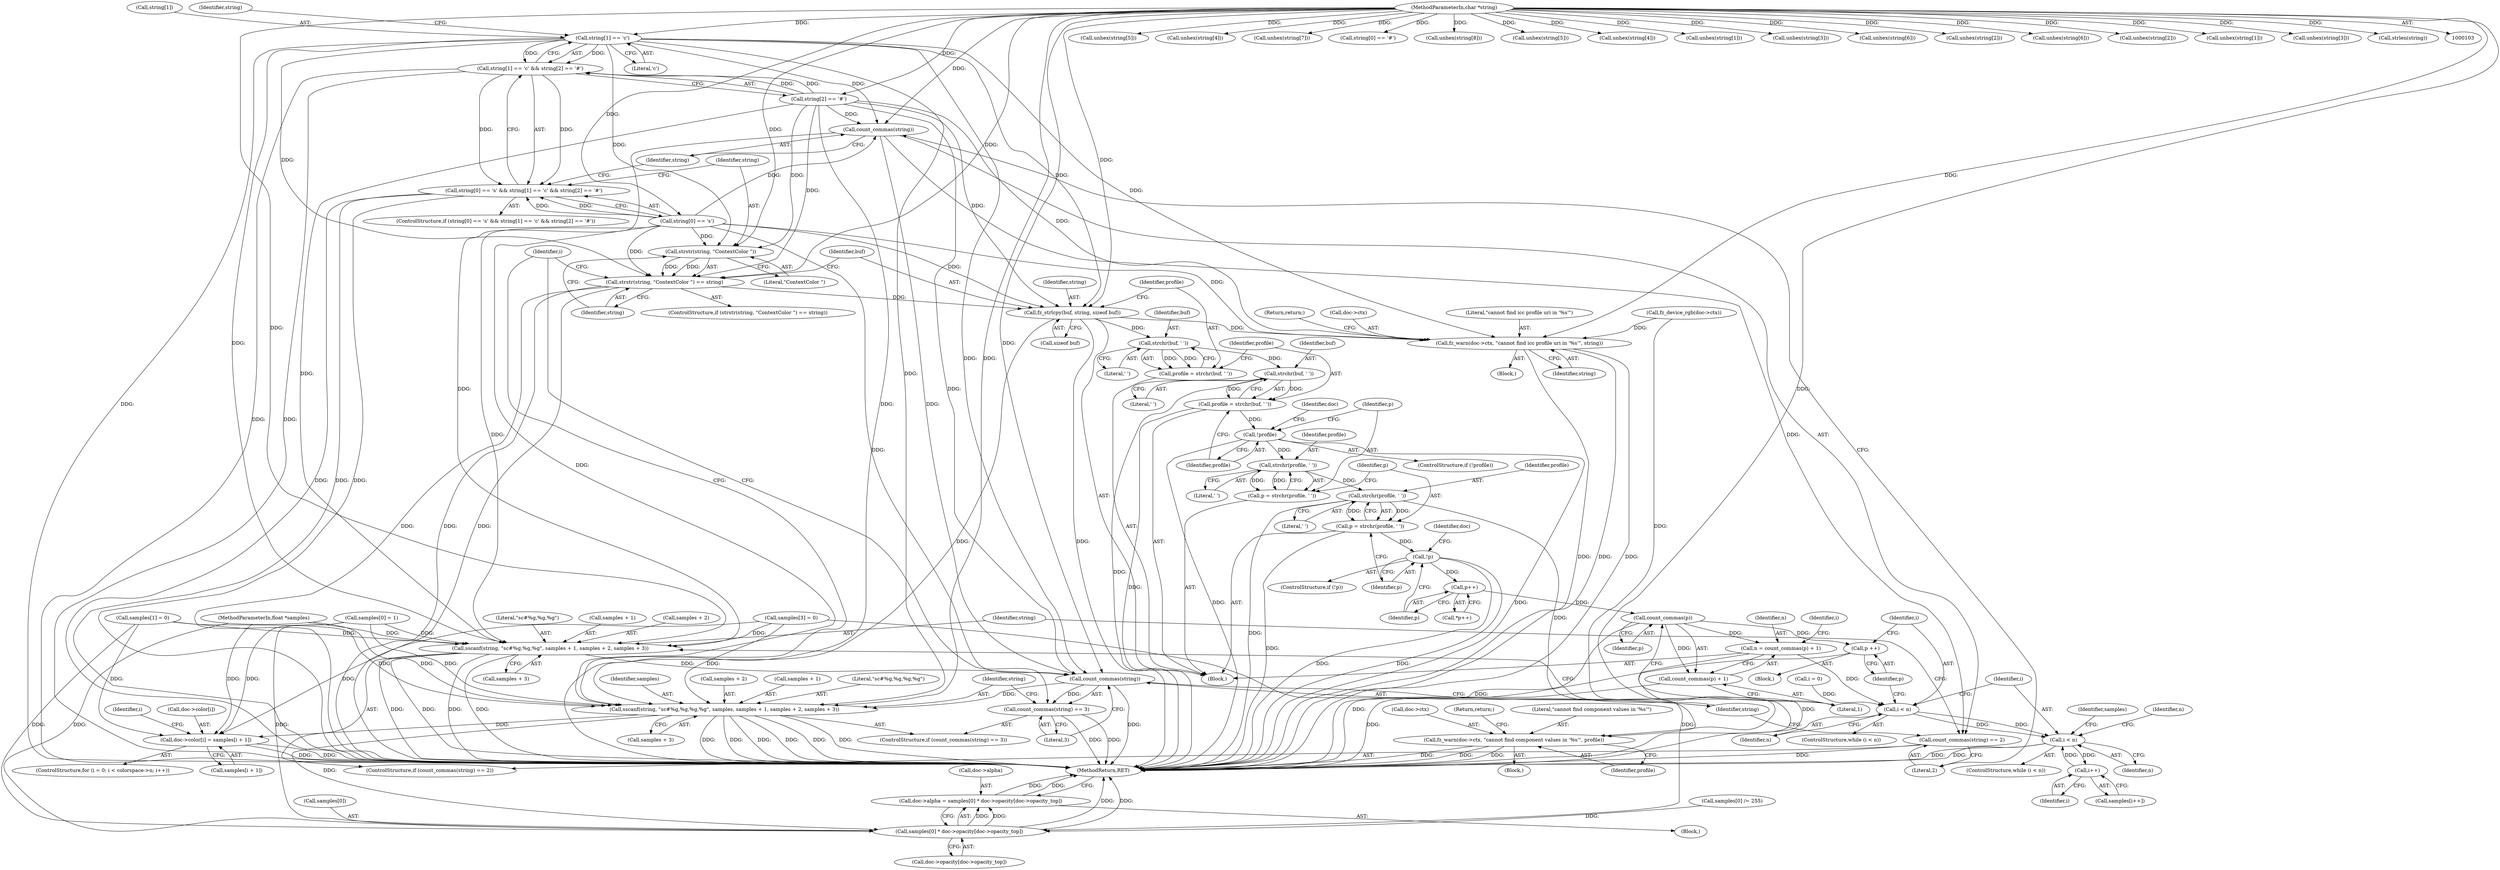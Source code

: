 digraph "0_ghostscript_60dabde18d7fe12b19da8b509bdfee9cc886aafc_0@pointer" {
"1000291" [label="(Call,string[1] == 'c')"];
"1000106" [label="(MethodParameterIn,char *string)"];
"1000290" [label="(Call,string[1] == 'c' && string[2] == '#')"];
"1000284" [label="(Call,string[0] == 's' && string[1] == 'c' && string[2] == '#')"];
"1000304" [label="(Call,count_commas(string))"];
"1000303" [label="(Call,count_commas(string) == 2)"];
"1000307" [label="(Call,sscanf(string, \"sc#%g,%g,%g\", samples + 1, samples + 2, samples + 3))"];
"1000321" [label="(Call,count_commas(string))"];
"1000320" [label="(Call,count_commas(string) == 3)"];
"1000324" [label="(Call,sscanf(string, \"sc#%g,%g,%g,%g\", samples, samples + 1, samples + 2, samples + 3))"];
"1000504" [label="(Call,doc->color[i] = samples[i + 1])"];
"1000519" [label="(Call,samples[0] * doc->opacity[doc->opacity_top])"];
"1000515" [label="(Call,doc->alpha = samples[0] * doc->opacity[doc->opacity_top])"];
"1000340" [label="(Call,strstr(string, \"ContextColor \"))"];
"1000339" [label="(Call,strstr(string, \"ContextColor \") == string)"];
"1000345" [label="(Call,fz_strlcpy(buf, string, sizeof buf))"];
"1000352" [label="(Call,strchr(buf, ' '))"];
"1000350" [label="(Call,profile = strchr(buf, ' '))"];
"1000357" [label="(Call,strchr(buf, ' '))"];
"1000355" [label="(Call,profile = strchr(buf, ' '))"];
"1000361" [label="(Call,!profile)"];
"1000373" [label="(Call,strchr(profile, ' '))"];
"1000371" [label="(Call,p = strchr(profile, ' '))"];
"1000378" [label="(Call,strchr(profile, ' '))"];
"1000376" [label="(Call,p = strchr(profile, ' '))"];
"1000382" [label="(Call,!p)"];
"1000394" [label="(Call,p++)"];
"1000400" [label="(Call,count_commas(p))"];
"1000397" [label="(Call,n = count_commas(p) + 1)"];
"1000407" [label="(Call,i < n)"];
"1000414" [label="(Call,i < n)"];
"1000421" [label="(Call,i++)"];
"1000399" [label="(Call,count_commas(p) + 1)"];
"1000411" [label="(Call,p ++)"];
"1000385" [label="(Call,fz_warn(doc->ctx, \"cannot find component values in '%s'\", profile))"];
"1000364" [label="(Call,fz_warn(doc->ctx, \"cannot find icc profile uri in '%s'\", string))"];
"1000334" [label="(Call,samples + 3)"];
"1000530" [label="(MethodReturn,RET)"];
"1000253" [label="(Call,unhex(string[5]))"];
"1000389" [label="(Literal,\"cannot find component values in '%s'\")"];
"1000520" [label="(Call,samples[0])"];
"1000243" [label="(Call,unhex(string[4]))"];
"1000339" [label="(Call,strstr(string, \"ContextColor \") == string)"];
"1000325" [label="(Identifier,string)"];
"1000298" [label="(Identifier,string)"];
"1000422" [label="(Identifier,i)"];
"1000132" [label="(Call,samples[3] = 0)"];
"1000358" [label="(Identifier,buf)"];
"1000402" [label="(Literal,1)"];
"1000201" [label="(Call,unhex(string[7]))"];
"1000324" [label="(Call,sscanf(string, \"sc#%g,%g,%g,%g\", samples, samples + 1, samples + 2, samples + 3))"];
"1000296" [label="(Call,string[2] == '#')"];
"1000371" [label="(Call,p = strchr(profile, ' '))"];
"1000404" [label="(Identifier,i)"];
"1000390" [label="(Identifier,profile)"];
"1000346" [label="(Identifier,buf)"];
"1000378" [label="(Call,strchr(profile, ' '))"];
"1000302" [label="(ControlStructure,if (count_commas(string) == 2))"];
"1000284" [label="(Call,string[0] == 's' && string[1] == 'c' && string[2] == '#')"];
"1000138" [label="(Call,string[0] == '#')"];
"1000285" [label="(Call,string[0] == 's')"];
"1000493" [label="(ControlStructure,for (i = 0; i < colorspace->n; i++))"];
"1000331" [label="(Call,samples + 2)"];
"1000342" [label="(Literal,\"ContextColor \")"];
"1000343" [label="(Identifier,string)"];
"1000361" [label="(Call,!profile)"];
"1000397" [label="(Call,n = count_commas(p) + 1)"];
"1000338" [label="(ControlStructure,if (strstr(string, \"ContextColor \") == string))"];
"1000290" [label="(Call,string[1] == 'c' && string[2] == '#')"];
"1000357" [label="(Call,strchr(buf, ' '))"];
"1000306" [label="(Literal,2)"];
"1000322" [label="(Identifier,string)"];
"1000291" [label="(Call,string[1] == 'c')"];
"1000369" [label="(Identifier,string)"];
"1000118" [label="(Call,fz_device_rgb(doc->ctx))"];
"1000381" [label="(ControlStructure,if (!p))"];
"1000374" [label="(Identifier,profile)"];
"1000387" [label="(Identifier,doc)"];
"1000368" [label="(Literal,\"cannot find icc profile uri in '%s'\")"];
"1000345" [label="(Call,fz_strlcpy(buf, string, sizeof buf))"];
"1000283" [label="(ControlStructure,if (string[0] == 's' && string[1] == 'c' && string[2] == '#'))"];
"1000515" [label="(Call,doc->alpha = samples[0] * doc->opacity[doc->opacity_top])"];
"1000366" [label="(Identifier,doc)"];
"1000394" [label="(Call,p++)"];
"1000398" [label="(Identifier,n)"];
"1000401" [label="(Identifier,p)"];
"1000206" [label="(Call,unhex(string[8]))"];
"1000186" [label="(Call,unhex(string[5]))"];
"1000176" [label="(Call,unhex(string[4]))"];
"1000352" [label="(Call,strchr(buf, ' '))"];
"1000382" [label="(Call,!p)"];
"1000354" [label="(Literal,' ')"];
"1000370" [label="(Return,return;)"];
"1000376" [label="(Call,p = strchr(profile, ' '))"];
"1000109" [label="(Block,)"];
"1000416" [label="(Identifier,n)"];
"1000351" [label="(Identifier,profile)"];
"1000108" [label="(MethodParameterIn,float *samples)"];
"1000305" [label="(Identifier,string)"];
"1000353" [label="(Identifier,buf)"];
"1000385" [label="(Call,fz_warn(doc->ctx, \"cannot find component values in '%s'\", profile))"];
"1000350" [label="(Call,profile = strchr(buf, ' '))"];
"1000310" [label="(Call,samples + 1)"];
"1000323" [label="(Literal,3)"];
"1000519" [label="(Call,samples[0] * doc->opacity[doc->opacity_top])"];
"1000295" [label="(Literal,'c')"];
"1000320" [label="(Call,count_commas(string) == 3)"];
"1000307" [label="(Call,sscanf(string, \"sc#%g,%g,%g\", samples + 1, samples + 2, samples + 3))"];
"1000412" [label="(Identifier,p)"];
"1000419" [label="(Call,samples[i++])"];
"1000328" [label="(Call,samples + 1)"];
"1000379" [label="(Identifier,profile)"];
"1000156" [label="(Call,unhex(string[1]))"];
"1000363" [label="(Block,)"];
"1000504" [label="(Call,doc->color[i] = samples[i + 1])"];
"1000420" [label="(Identifier,samples)"];
"1000171" [label="(Call,unhex(string[3]))"];
"1000122" [label="(Call,samples[0] = 1)"];
"1000326" [label="(Literal,\"sc#%g,%g,%g,%g\")"];
"1000380" [label="(Literal,' ')"];
"1000303" [label="(Call,count_commas(string) == 2)"];
"1000313" [label="(Call,samples + 2)"];
"1000414" [label="(Call,i < n)"];
"1000292" [label="(Call,string[1])"];
"1000503" [label="(Identifier,i)"];
"1000384" [label="(Block,)"];
"1000308" [label="(Identifier,string)"];
"1000355" [label="(Call,profile = strchr(buf, ' '))"];
"1000340" [label="(Call,strstr(string, \"ContextColor \"))"];
"1000373" [label="(Call,strchr(profile, ' '))"];
"1000191" [label="(Call,unhex(string[6]))"];
"1000344" [label="(Block,)"];
"1000372" [label="(Identifier,p)"];
"1000319" [label="(ControlStructure,if (count_commas(string) == 3))"];
"1000327" [label="(Identifier,samples)"];
"1000425" [label="(Identifier,n)"];
"1000393" [label="(Call,*p++)"];
"1000348" [label="(Call,sizeof buf)"];
"1000127" [label="(Call,samples[1] = 0)"];
"1000377" [label="(Identifier,p)"];
"1000360" [label="(ControlStructure,if (!profile))"];
"1000409" [label="(Identifier,n)"];
"1000316" [label="(Call,samples + 3)"];
"1000347" [label="(Identifier,string)"];
"1000505" [label="(Call,doc->color[i])"];
"1000362" [label="(Identifier,profile)"];
"1000403" [label="(Call,i = 0)"];
"1000341" [label="(Identifier,string)"];
"1000406" [label="(ControlStructure,while (i < n))"];
"1000386" [label="(Call,doc->ctx)"];
"1000321" [label="(Call,count_commas(string))"];
"1000359" [label="(Literal,' ')"];
"1000161" [label="(Call,unhex(string[2]))"];
"1000510" [label="(Call,samples[i + 1])"];
"1000495" [label="(Identifier,i)"];
"1000516" [label="(Call,doc->alpha)"];
"1000408" [label="(Identifier,i)"];
"1000106" [label="(MethodParameterIn,char *string)"];
"1000400" [label="(Call,count_commas(p))"];
"1000356" [label="(Identifier,profile)"];
"1000258" [label="(Call,unhex(string[6]))"];
"1000262" [label="(Call,samples[0] /= 255)"];
"1000364" [label="(Call,fz_warn(doc->ctx, \"cannot find icc profile uri in '%s'\", string))"];
"1000395" [label="(Identifier,p)"];
"1000399" [label="(Call,count_commas(p) + 1)"];
"1000413" [label="(ControlStructure,while (i < n))"];
"1000411" [label="(Call,p ++)"];
"1000410" [label="(Block,)"];
"1000407" [label="(Call,i < n)"];
"1000391" [label="(Return,return;)"];
"1000383" [label="(Identifier,p)"];
"1000523" [label="(Call,doc->opacity[doc->opacity_top])"];
"1000304" [label="(Call,count_commas(string))"];
"1000228" [label="(Call,unhex(string[2]))"];
"1000415" [label="(Identifier,i)"];
"1000421" [label="(Call,i++)"];
"1000223" [label="(Call,unhex(string[1]))"];
"1000365" [label="(Call,doc->ctx)"];
"1000375" [label="(Literal,' ')"];
"1000238" [label="(Call,unhex(string[3]))"];
"1000146" [label="(Call,strlen(string))"];
"1000309" [label="(Literal,\"sc#%g,%g,%g\")"];
"1000291" -> "1000290"  [label="AST: "];
"1000291" -> "1000295"  [label="CFG: "];
"1000292" -> "1000291"  [label="AST: "];
"1000295" -> "1000291"  [label="AST: "];
"1000298" -> "1000291"  [label="CFG: "];
"1000290" -> "1000291"  [label="CFG: "];
"1000291" -> "1000530"  [label="DDG: "];
"1000291" -> "1000290"  [label="DDG: "];
"1000291" -> "1000290"  [label="DDG: "];
"1000106" -> "1000291"  [label="DDG: "];
"1000291" -> "1000304"  [label="DDG: "];
"1000291" -> "1000307"  [label="DDG: "];
"1000291" -> "1000321"  [label="DDG: "];
"1000291" -> "1000324"  [label="DDG: "];
"1000291" -> "1000340"  [label="DDG: "];
"1000291" -> "1000339"  [label="DDG: "];
"1000291" -> "1000345"  [label="DDG: "];
"1000291" -> "1000364"  [label="DDG: "];
"1000106" -> "1000103"  [label="AST: "];
"1000106" -> "1000530"  [label="DDG: "];
"1000106" -> "1000138"  [label="DDG: "];
"1000106" -> "1000146"  [label="DDG: "];
"1000106" -> "1000156"  [label="DDG: "];
"1000106" -> "1000161"  [label="DDG: "];
"1000106" -> "1000171"  [label="DDG: "];
"1000106" -> "1000176"  [label="DDG: "];
"1000106" -> "1000186"  [label="DDG: "];
"1000106" -> "1000191"  [label="DDG: "];
"1000106" -> "1000201"  [label="DDG: "];
"1000106" -> "1000206"  [label="DDG: "];
"1000106" -> "1000223"  [label="DDG: "];
"1000106" -> "1000228"  [label="DDG: "];
"1000106" -> "1000238"  [label="DDG: "];
"1000106" -> "1000243"  [label="DDG: "];
"1000106" -> "1000253"  [label="DDG: "];
"1000106" -> "1000258"  [label="DDG: "];
"1000106" -> "1000285"  [label="DDG: "];
"1000106" -> "1000296"  [label="DDG: "];
"1000106" -> "1000304"  [label="DDG: "];
"1000106" -> "1000307"  [label="DDG: "];
"1000106" -> "1000321"  [label="DDG: "];
"1000106" -> "1000324"  [label="DDG: "];
"1000106" -> "1000340"  [label="DDG: "];
"1000106" -> "1000339"  [label="DDG: "];
"1000106" -> "1000345"  [label="DDG: "];
"1000106" -> "1000364"  [label="DDG: "];
"1000290" -> "1000284"  [label="AST: "];
"1000290" -> "1000296"  [label="CFG: "];
"1000296" -> "1000290"  [label="AST: "];
"1000284" -> "1000290"  [label="CFG: "];
"1000290" -> "1000530"  [label="DDG: "];
"1000290" -> "1000530"  [label="DDG: "];
"1000290" -> "1000284"  [label="DDG: "];
"1000290" -> "1000284"  [label="DDG: "];
"1000296" -> "1000290"  [label="DDG: "];
"1000296" -> "1000290"  [label="DDG: "];
"1000284" -> "1000283"  [label="AST: "];
"1000284" -> "1000285"  [label="CFG: "];
"1000285" -> "1000284"  [label="AST: "];
"1000305" -> "1000284"  [label="CFG: "];
"1000341" -> "1000284"  [label="CFG: "];
"1000284" -> "1000530"  [label="DDG: "];
"1000284" -> "1000530"  [label="DDG: "];
"1000284" -> "1000530"  [label="DDG: "];
"1000285" -> "1000284"  [label="DDG: "];
"1000285" -> "1000284"  [label="DDG: "];
"1000304" -> "1000303"  [label="AST: "];
"1000304" -> "1000305"  [label="CFG: "];
"1000305" -> "1000304"  [label="AST: "];
"1000306" -> "1000304"  [label="CFG: "];
"1000304" -> "1000303"  [label="DDG: "];
"1000285" -> "1000304"  [label="DDG: "];
"1000296" -> "1000304"  [label="DDG: "];
"1000304" -> "1000307"  [label="DDG: "];
"1000304" -> "1000321"  [label="DDG: "];
"1000303" -> "1000302"  [label="AST: "];
"1000303" -> "1000306"  [label="CFG: "];
"1000306" -> "1000303"  [label="AST: "];
"1000308" -> "1000303"  [label="CFG: "];
"1000322" -> "1000303"  [label="CFG: "];
"1000303" -> "1000530"  [label="DDG: "];
"1000307" -> "1000302"  [label="AST: "];
"1000307" -> "1000316"  [label="CFG: "];
"1000308" -> "1000307"  [label="AST: "];
"1000309" -> "1000307"  [label="AST: "];
"1000310" -> "1000307"  [label="AST: "];
"1000313" -> "1000307"  [label="AST: "];
"1000316" -> "1000307"  [label="AST: "];
"1000322" -> "1000307"  [label="CFG: "];
"1000307" -> "1000530"  [label="DDG: "];
"1000307" -> "1000530"  [label="DDG: "];
"1000307" -> "1000530"  [label="DDG: "];
"1000307" -> "1000530"  [label="DDG: "];
"1000285" -> "1000307"  [label="DDG: "];
"1000296" -> "1000307"  [label="DDG: "];
"1000122" -> "1000307"  [label="DDG: "];
"1000132" -> "1000307"  [label="DDG: "];
"1000127" -> "1000307"  [label="DDG: "];
"1000108" -> "1000307"  [label="DDG: "];
"1000307" -> "1000321"  [label="DDG: "];
"1000321" -> "1000320"  [label="AST: "];
"1000321" -> "1000322"  [label="CFG: "];
"1000322" -> "1000321"  [label="AST: "];
"1000323" -> "1000321"  [label="CFG: "];
"1000321" -> "1000530"  [label="DDG: "];
"1000321" -> "1000320"  [label="DDG: "];
"1000285" -> "1000321"  [label="DDG: "];
"1000296" -> "1000321"  [label="DDG: "];
"1000321" -> "1000324"  [label="DDG: "];
"1000320" -> "1000319"  [label="AST: "];
"1000320" -> "1000323"  [label="CFG: "];
"1000323" -> "1000320"  [label="AST: "];
"1000325" -> "1000320"  [label="CFG: "];
"1000495" -> "1000320"  [label="CFG: "];
"1000320" -> "1000530"  [label="DDG: "];
"1000320" -> "1000530"  [label="DDG: "];
"1000324" -> "1000319"  [label="AST: "];
"1000324" -> "1000334"  [label="CFG: "];
"1000325" -> "1000324"  [label="AST: "];
"1000326" -> "1000324"  [label="AST: "];
"1000327" -> "1000324"  [label="AST: "];
"1000328" -> "1000324"  [label="AST: "];
"1000331" -> "1000324"  [label="AST: "];
"1000334" -> "1000324"  [label="AST: "];
"1000495" -> "1000324"  [label="CFG: "];
"1000324" -> "1000530"  [label="DDG: "];
"1000324" -> "1000530"  [label="DDG: "];
"1000324" -> "1000530"  [label="DDG: "];
"1000324" -> "1000530"  [label="DDG: "];
"1000324" -> "1000530"  [label="DDG: "];
"1000324" -> "1000530"  [label="DDG: "];
"1000285" -> "1000324"  [label="DDG: "];
"1000296" -> "1000324"  [label="DDG: "];
"1000122" -> "1000324"  [label="DDG: "];
"1000132" -> "1000324"  [label="DDG: "];
"1000127" -> "1000324"  [label="DDG: "];
"1000108" -> "1000324"  [label="DDG: "];
"1000324" -> "1000504"  [label="DDG: "];
"1000324" -> "1000519"  [label="DDG: "];
"1000504" -> "1000493"  [label="AST: "];
"1000504" -> "1000510"  [label="CFG: "];
"1000505" -> "1000504"  [label="AST: "];
"1000510" -> "1000504"  [label="AST: "];
"1000503" -> "1000504"  [label="CFG: "];
"1000504" -> "1000530"  [label="DDG: "];
"1000504" -> "1000530"  [label="DDG: "];
"1000108" -> "1000504"  [label="DDG: "];
"1000122" -> "1000504"  [label="DDG: "];
"1000132" -> "1000504"  [label="DDG: "];
"1000127" -> "1000504"  [label="DDG: "];
"1000519" -> "1000515"  [label="AST: "];
"1000519" -> "1000523"  [label="CFG: "];
"1000520" -> "1000519"  [label="AST: "];
"1000523" -> "1000519"  [label="AST: "];
"1000515" -> "1000519"  [label="CFG: "];
"1000519" -> "1000530"  [label="DDG: "];
"1000519" -> "1000530"  [label="DDG: "];
"1000519" -> "1000515"  [label="DDG: "];
"1000519" -> "1000515"  [label="DDG: "];
"1000122" -> "1000519"  [label="DDG: "];
"1000262" -> "1000519"  [label="DDG: "];
"1000108" -> "1000519"  [label="DDG: "];
"1000132" -> "1000519"  [label="DDG: "];
"1000127" -> "1000519"  [label="DDG: "];
"1000515" -> "1000109"  [label="AST: "];
"1000516" -> "1000515"  [label="AST: "];
"1000530" -> "1000515"  [label="CFG: "];
"1000515" -> "1000530"  [label="DDG: "];
"1000515" -> "1000530"  [label="DDG: "];
"1000340" -> "1000339"  [label="AST: "];
"1000340" -> "1000342"  [label="CFG: "];
"1000341" -> "1000340"  [label="AST: "];
"1000342" -> "1000340"  [label="AST: "];
"1000343" -> "1000340"  [label="CFG: "];
"1000340" -> "1000339"  [label="DDG: "];
"1000340" -> "1000339"  [label="DDG: "];
"1000285" -> "1000340"  [label="DDG: "];
"1000296" -> "1000340"  [label="DDG: "];
"1000339" -> "1000338"  [label="AST: "];
"1000339" -> "1000343"  [label="CFG: "];
"1000343" -> "1000339"  [label="AST: "];
"1000346" -> "1000339"  [label="CFG: "];
"1000495" -> "1000339"  [label="CFG: "];
"1000339" -> "1000530"  [label="DDG: "];
"1000339" -> "1000530"  [label="DDG: "];
"1000339" -> "1000530"  [label="DDG: "];
"1000285" -> "1000339"  [label="DDG: "];
"1000296" -> "1000339"  [label="DDG: "];
"1000339" -> "1000345"  [label="DDG: "];
"1000345" -> "1000344"  [label="AST: "];
"1000345" -> "1000348"  [label="CFG: "];
"1000346" -> "1000345"  [label="AST: "];
"1000347" -> "1000345"  [label="AST: "];
"1000348" -> "1000345"  [label="AST: "];
"1000351" -> "1000345"  [label="CFG: "];
"1000345" -> "1000530"  [label="DDG: "];
"1000345" -> "1000530"  [label="DDG: "];
"1000285" -> "1000345"  [label="DDG: "];
"1000296" -> "1000345"  [label="DDG: "];
"1000345" -> "1000352"  [label="DDG: "];
"1000345" -> "1000364"  [label="DDG: "];
"1000352" -> "1000350"  [label="AST: "];
"1000352" -> "1000354"  [label="CFG: "];
"1000353" -> "1000352"  [label="AST: "];
"1000354" -> "1000352"  [label="AST: "];
"1000350" -> "1000352"  [label="CFG: "];
"1000352" -> "1000350"  [label="DDG: "];
"1000352" -> "1000350"  [label="DDG: "];
"1000352" -> "1000357"  [label="DDG: "];
"1000350" -> "1000344"  [label="AST: "];
"1000351" -> "1000350"  [label="AST: "];
"1000356" -> "1000350"  [label="CFG: "];
"1000357" -> "1000355"  [label="AST: "];
"1000357" -> "1000359"  [label="CFG: "];
"1000358" -> "1000357"  [label="AST: "];
"1000359" -> "1000357"  [label="AST: "];
"1000355" -> "1000357"  [label="CFG: "];
"1000357" -> "1000530"  [label="DDG: "];
"1000357" -> "1000355"  [label="DDG: "];
"1000357" -> "1000355"  [label="DDG: "];
"1000355" -> "1000344"  [label="AST: "];
"1000356" -> "1000355"  [label="AST: "];
"1000362" -> "1000355"  [label="CFG: "];
"1000355" -> "1000530"  [label="DDG: "];
"1000355" -> "1000361"  [label="DDG: "];
"1000361" -> "1000360"  [label="AST: "];
"1000361" -> "1000362"  [label="CFG: "];
"1000362" -> "1000361"  [label="AST: "];
"1000366" -> "1000361"  [label="CFG: "];
"1000372" -> "1000361"  [label="CFG: "];
"1000361" -> "1000530"  [label="DDG: "];
"1000361" -> "1000530"  [label="DDG: "];
"1000361" -> "1000373"  [label="DDG: "];
"1000373" -> "1000371"  [label="AST: "];
"1000373" -> "1000375"  [label="CFG: "];
"1000374" -> "1000373"  [label="AST: "];
"1000375" -> "1000373"  [label="AST: "];
"1000371" -> "1000373"  [label="CFG: "];
"1000373" -> "1000371"  [label="DDG: "];
"1000373" -> "1000371"  [label="DDG: "];
"1000373" -> "1000378"  [label="DDG: "];
"1000371" -> "1000344"  [label="AST: "];
"1000372" -> "1000371"  [label="AST: "];
"1000377" -> "1000371"  [label="CFG: "];
"1000378" -> "1000376"  [label="AST: "];
"1000378" -> "1000380"  [label="CFG: "];
"1000379" -> "1000378"  [label="AST: "];
"1000380" -> "1000378"  [label="AST: "];
"1000376" -> "1000378"  [label="CFG: "];
"1000378" -> "1000530"  [label="DDG: "];
"1000378" -> "1000376"  [label="DDG: "];
"1000378" -> "1000376"  [label="DDG: "];
"1000378" -> "1000385"  [label="DDG: "];
"1000376" -> "1000344"  [label="AST: "];
"1000377" -> "1000376"  [label="AST: "];
"1000383" -> "1000376"  [label="CFG: "];
"1000376" -> "1000530"  [label="DDG: "];
"1000376" -> "1000382"  [label="DDG: "];
"1000382" -> "1000381"  [label="AST: "];
"1000382" -> "1000383"  [label="CFG: "];
"1000383" -> "1000382"  [label="AST: "];
"1000387" -> "1000382"  [label="CFG: "];
"1000395" -> "1000382"  [label="CFG: "];
"1000382" -> "1000530"  [label="DDG: "];
"1000382" -> "1000530"  [label="DDG: "];
"1000382" -> "1000394"  [label="DDG: "];
"1000394" -> "1000393"  [label="AST: "];
"1000394" -> "1000395"  [label="CFG: "];
"1000395" -> "1000394"  [label="AST: "];
"1000393" -> "1000394"  [label="CFG: "];
"1000394" -> "1000400"  [label="DDG: "];
"1000400" -> "1000399"  [label="AST: "];
"1000400" -> "1000401"  [label="CFG: "];
"1000401" -> "1000400"  [label="AST: "];
"1000402" -> "1000400"  [label="CFG: "];
"1000400" -> "1000530"  [label="DDG: "];
"1000400" -> "1000397"  [label="DDG: "];
"1000400" -> "1000399"  [label="DDG: "];
"1000400" -> "1000411"  [label="DDG: "];
"1000397" -> "1000344"  [label="AST: "];
"1000397" -> "1000399"  [label="CFG: "];
"1000398" -> "1000397"  [label="AST: "];
"1000399" -> "1000397"  [label="AST: "];
"1000404" -> "1000397"  [label="CFG: "];
"1000397" -> "1000530"  [label="DDG: "];
"1000397" -> "1000407"  [label="DDG: "];
"1000407" -> "1000406"  [label="AST: "];
"1000407" -> "1000409"  [label="CFG: "];
"1000408" -> "1000407"  [label="AST: "];
"1000409" -> "1000407"  [label="AST: "];
"1000412" -> "1000407"  [label="CFG: "];
"1000415" -> "1000407"  [label="CFG: "];
"1000403" -> "1000407"  [label="DDG: "];
"1000407" -> "1000414"  [label="DDG: "];
"1000407" -> "1000414"  [label="DDG: "];
"1000414" -> "1000413"  [label="AST: "];
"1000414" -> "1000416"  [label="CFG: "];
"1000415" -> "1000414"  [label="AST: "];
"1000416" -> "1000414"  [label="AST: "];
"1000420" -> "1000414"  [label="CFG: "];
"1000425" -> "1000414"  [label="CFG: "];
"1000414" -> "1000530"  [label="DDG: "];
"1000414" -> "1000530"  [label="DDG: "];
"1000421" -> "1000414"  [label="DDG: "];
"1000414" -> "1000421"  [label="DDG: "];
"1000421" -> "1000419"  [label="AST: "];
"1000421" -> "1000422"  [label="CFG: "];
"1000422" -> "1000421"  [label="AST: "];
"1000419" -> "1000421"  [label="CFG: "];
"1000399" -> "1000402"  [label="CFG: "];
"1000402" -> "1000399"  [label="AST: "];
"1000399" -> "1000530"  [label="DDG: "];
"1000411" -> "1000410"  [label="AST: "];
"1000411" -> "1000412"  [label="CFG: "];
"1000412" -> "1000411"  [label="AST: "];
"1000408" -> "1000411"  [label="CFG: "];
"1000411" -> "1000530"  [label="DDG: "];
"1000385" -> "1000384"  [label="AST: "];
"1000385" -> "1000390"  [label="CFG: "];
"1000386" -> "1000385"  [label="AST: "];
"1000389" -> "1000385"  [label="AST: "];
"1000390" -> "1000385"  [label="AST: "];
"1000391" -> "1000385"  [label="CFG: "];
"1000385" -> "1000530"  [label="DDG: "];
"1000385" -> "1000530"  [label="DDG: "];
"1000385" -> "1000530"  [label="DDG: "];
"1000118" -> "1000385"  [label="DDG: "];
"1000364" -> "1000363"  [label="AST: "];
"1000364" -> "1000369"  [label="CFG: "];
"1000365" -> "1000364"  [label="AST: "];
"1000368" -> "1000364"  [label="AST: "];
"1000369" -> "1000364"  [label="AST: "];
"1000370" -> "1000364"  [label="CFG: "];
"1000364" -> "1000530"  [label="DDG: "];
"1000364" -> "1000530"  [label="DDG: "];
"1000364" -> "1000530"  [label="DDG: "];
"1000118" -> "1000364"  [label="DDG: "];
"1000285" -> "1000364"  [label="DDG: "];
"1000296" -> "1000364"  [label="DDG: "];
}
